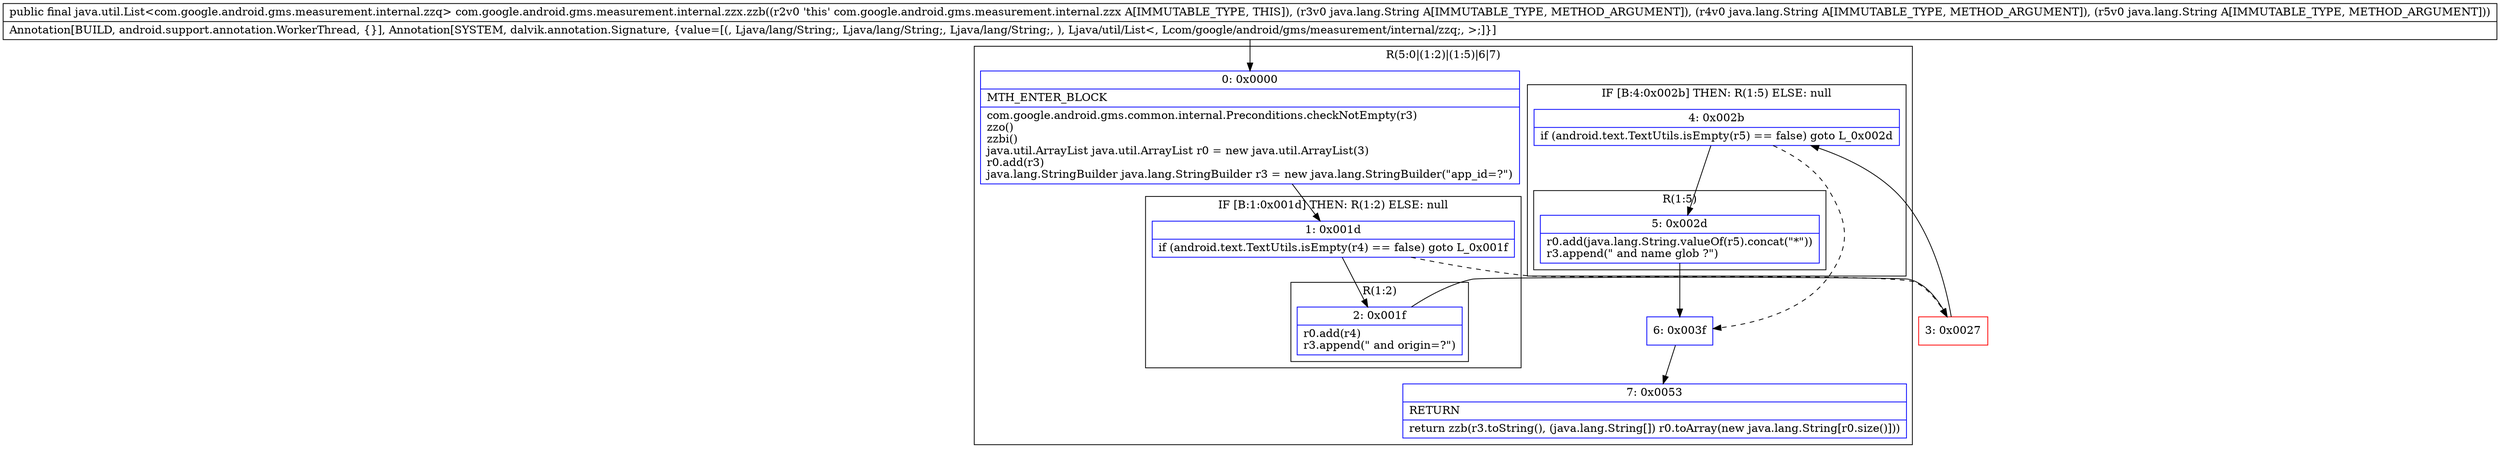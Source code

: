 digraph "CFG forcom.google.android.gms.measurement.internal.zzx.zzb(Ljava\/lang\/String;Ljava\/lang\/String;Ljava\/lang\/String;)Ljava\/util\/List;" {
subgraph cluster_Region_443370100 {
label = "R(5:0|(1:2)|(1:5)|6|7)";
node [shape=record,color=blue];
Node_0 [shape=record,label="{0\:\ 0x0000|MTH_ENTER_BLOCK\l|com.google.android.gms.common.internal.Preconditions.checkNotEmpty(r3)\lzzo()\lzzbi()\ljava.util.ArrayList java.util.ArrayList r0 = new java.util.ArrayList(3)\lr0.add(r3)\ljava.lang.StringBuilder java.lang.StringBuilder r3 = new java.lang.StringBuilder(\"app_id=?\")\l}"];
subgraph cluster_IfRegion_1079481384 {
label = "IF [B:1:0x001d] THEN: R(1:2) ELSE: null";
node [shape=record,color=blue];
Node_1 [shape=record,label="{1\:\ 0x001d|if (android.text.TextUtils.isEmpty(r4) == false) goto L_0x001f\l}"];
subgraph cluster_Region_345403152 {
label = "R(1:2)";
node [shape=record,color=blue];
Node_2 [shape=record,label="{2\:\ 0x001f|r0.add(r4)\lr3.append(\" and origin=?\")\l}"];
}
}
subgraph cluster_IfRegion_2022094801 {
label = "IF [B:4:0x002b] THEN: R(1:5) ELSE: null";
node [shape=record,color=blue];
Node_4 [shape=record,label="{4\:\ 0x002b|if (android.text.TextUtils.isEmpty(r5) == false) goto L_0x002d\l}"];
subgraph cluster_Region_1425288131 {
label = "R(1:5)";
node [shape=record,color=blue];
Node_5 [shape=record,label="{5\:\ 0x002d|r0.add(java.lang.String.valueOf(r5).concat(\"*\"))\lr3.append(\" and name glob ?\")\l}"];
}
}
Node_6 [shape=record,label="{6\:\ 0x003f}"];
Node_7 [shape=record,label="{7\:\ 0x0053|RETURN\l|return zzb(r3.toString(), (java.lang.String[]) r0.toArray(new java.lang.String[r0.size()]))\l}"];
}
Node_3 [shape=record,color=red,label="{3\:\ 0x0027}"];
MethodNode[shape=record,label="{public final java.util.List\<com.google.android.gms.measurement.internal.zzq\> com.google.android.gms.measurement.internal.zzx.zzb((r2v0 'this' com.google.android.gms.measurement.internal.zzx A[IMMUTABLE_TYPE, THIS]), (r3v0 java.lang.String A[IMMUTABLE_TYPE, METHOD_ARGUMENT]), (r4v0 java.lang.String A[IMMUTABLE_TYPE, METHOD_ARGUMENT]), (r5v0 java.lang.String A[IMMUTABLE_TYPE, METHOD_ARGUMENT]))  | Annotation[BUILD, android.support.annotation.WorkerThread, \{\}], Annotation[SYSTEM, dalvik.annotation.Signature, \{value=[(, Ljava\/lang\/String;, Ljava\/lang\/String;, Ljava\/lang\/String;, ), Ljava\/util\/List\<, Lcom\/google\/android\/gms\/measurement\/internal\/zzq;, \>;]\}]\l}"];
MethodNode -> Node_0;
Node_0 -> Node_1;
Node_1 -> Node_2;
Node_1 -> Node_3[style=dashed];
Node_2 -> Node_3;
Node_4 -> Node_5;
Node_4 -> Node_6[style=dashed];
Node_5 -> Node_6;
Node_6 -> Node_7;
Node_3 -> Node_4;
}

